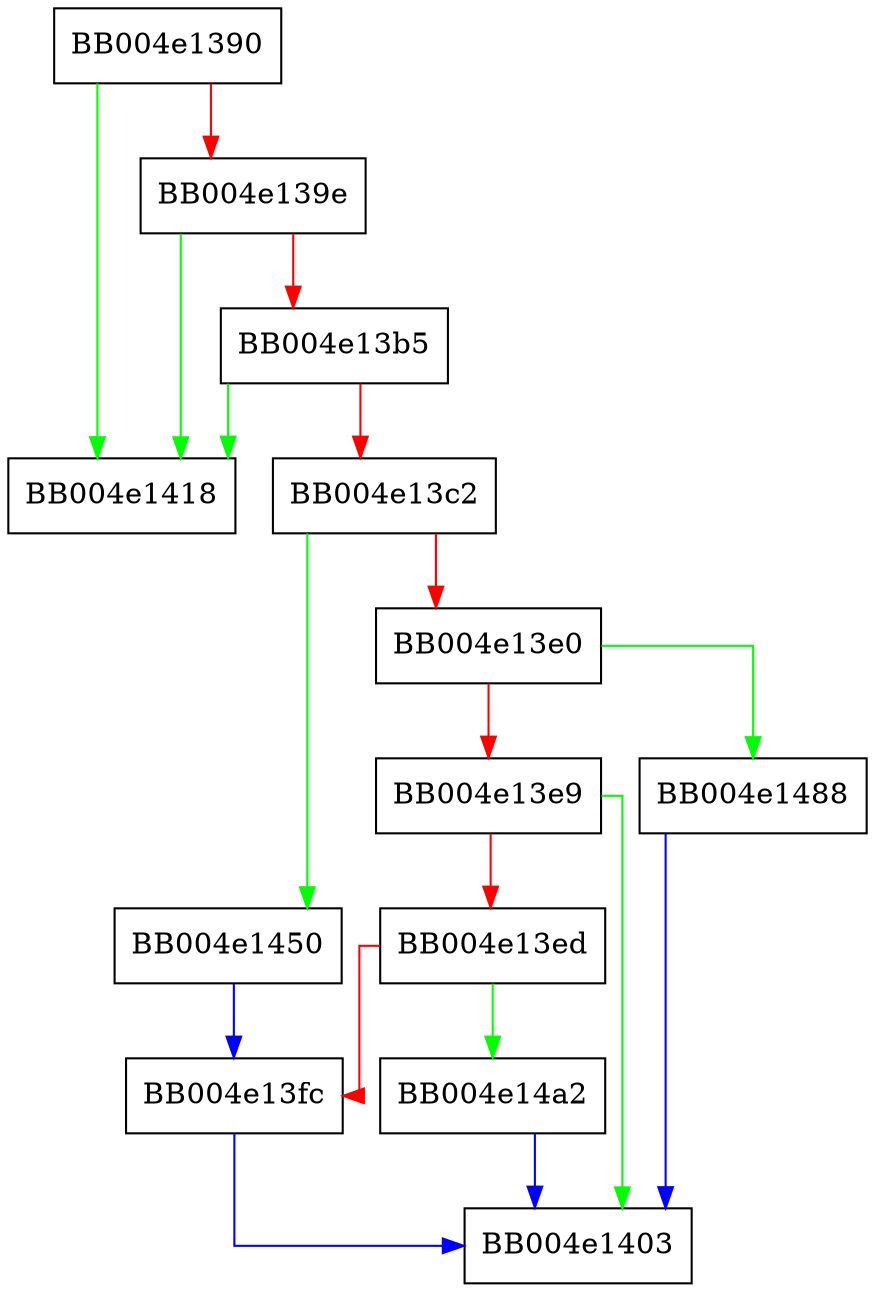 digraph dtls_process_hello_verify {
  node [shape="box"];
  graph [splines=ortho];
  BB004e1390 -> BB004e1418 [color="green"];
  BB004e1390 -> BB004e139e [color="red"];
  BB004e139e -> BB004e1418 [color="green"];
  BB004e139e -> BB004e13b5 [color="red"];
  BB004e13b5 -> BB004e1418 [color="green"];
  BB004e13b5 -> BB004e13c2 [color="red"];
  BB004e13c2 -> BB004e1450 [color="green"];
  BB004e13c2 -> BB004e13e0 [color="red"];
  BB004e13e0 -> BB004e1488 [color="green"];
  BB004e13e0 -> BB004e13e9 [color="red"];
  BB004e13e9 -> BB004e1403 [color="green"];
  BB004e13e9 -> BB004e13ed [color="red"];
  BB004e13ed -> BB004e14a2 [color="green"];
  BB004e13ed -> BB004e13fc [color="red"];
  BB004e13fc -> BB004e1403 [color="blue"];
  BB004e1450 -> BB004e13fc [color="blue"];
  BB004e1488 -> BB004e1403 [color="blue"];
  BB004e14a2 -> BB004e1403 [color="blue"];
}